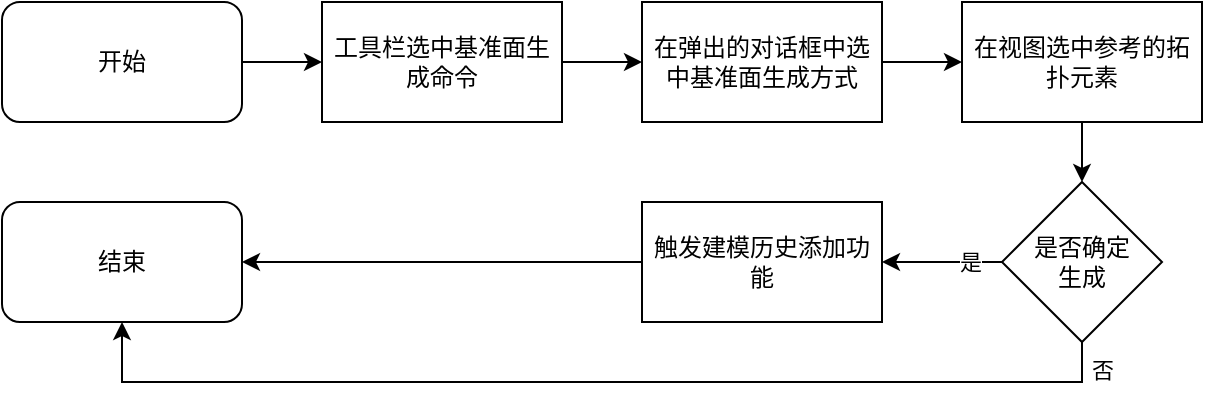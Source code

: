 <mxfile version="22.0.8" type="github">
  <diagram name="第 1 页" id="pvJT21Bhqj4TfIoRa88W">
    <mxGraphModel dx="1290" dy="580" grid="1" gridSize="10" guides="1" tooltips="1" connect="1" arrows="1" fold="1" page="1" pageScale="1" pageWidth="827" pageHeight="1169" math="0" shadow="0">
      <root>
        <mxCell id="0" />
        <mxCell id="1" parent="0" />
        <mxCell id="L_myTcedaijPNxLeeU8w-27" style="edgeStyle=orthogonalEdgeStyle;rounded=0;orthogonalLoop=1;jettySize=auto;html=1;entryX=0;entryY=0.5;entryDx=0;entryDy=0;" edge="1" parent="1" source="L_myTcedaijPNxLeeU8w-17" target="L_myTcedaijPNxLeeU8w-18">
          <mxGeometry relative="1" as="geometry" />
        </mxCell>
        <mxCell id="L_myTcedaijPNxLeeU8w-17" value="开始" style="rounded=1;whiteSpace=wrap;html=1;" vertex="1" parent="1">
          <mxGeometry x="320" y="320" width="120" height="60" as="geometry" />
        </mxCell>
        <mxCell id="L_myTcedaijPNxLeeU8w-28" style="edgeStyle=orthogonalEdgeStyle;rounded=0;orthogonalLoop=1;jettySize=auto;html=1;entryX=0;entryY=0.5;entryDx=0;entryDy=0;" edge="1" parent="1" source="L_myTcedaijPNxLeeU8w-18" target="L_myTcedaijPNxLeeU8w-19">
          <mxGeometry relative="1" as="geometry" />
        </mxCell>
        <mxCell id="L_myTcedaijPNxLeeU8w-18" value="工具栏选中基准面生成命令" style="rounded=0;whiteSpace=wrap;html=1;" vertex="1" parent="1">
          <mxGeometry x="480" y="320" width="120" height="60" as="geometry" />
        </mxCell>
        <mxCell id="L_myTcedaijPNxLeeU8w-29" style="edgeStyle=orthogonalEdgeStyle;rounded=0;orthogonalLoop=1;jettySize=auto;html=1;entryX=0;entryY=0.5;entryDx=0;entryDy=0;" edge="1" parent="1" source="L_myTcedaijPNxLeeU8w-19" target="L_myTcedaijPNxLeeU8w-20">
          <mxGeometry relative="1" as="geometry" />
        </mxCell>
        <mxCell id="L_myTcedaijPNxLeeU8w-19" value="在弹出的对话框中选中基准面生成方式" style="rounded=0;whiteSpace=wrap;html=1;" vertex="1" parent="1">
          <mxGeometry x="640" y="320" width="120" height="60" as="geometry" />
        </mxCell>
        <mxCell id="L_myTcedaijPNxLeeU8w-30" style="edgeStyle=orthogonalEdgeStyle;rounded=0;orthogonalLoop=1;jettySize=auto;html=1;entryX=0.5;entryY=0;entryDx=0;entryDy=0;" edge="1" parent="1" source="L_myTcedaijPNxLeeU8w-20" target="L_myTcedaijPNxLeeU8w-22">
          <mxGeometry relative="1" as="geometry" />
        </mxCell>
        <mxCell id="L_myTcedaijPNxLeeU8w-20" value="在视图选中参考的拓扑元素" style="rounded=0;whiteSpace=wrap;html=1;" vertex="1" parent="1">
          <mxGeometry x="800" y="320" width="120" height="60" as="geometry" />
        </mxCell>
        <mxCell id="L_myTcedaijPNxLeeU8w-26" style="edgeStyle=orthogonalEdgeStyle;rounded=0;orthogonalLoop=1;jettySize=auto;html=1;entryX=1;entryY=0.5;entryDx=0;entryDy=0;" edge="1" parent="1" source="L_myTcedaijPNxLeeU8w-21" target="L_myTcedaijPNxLeeU8w-23">
          <mxGeometry relative="1" as="geometry" />
        </mxCell>
        <mxCell id="L_myTcedaijPNxLeeU8w-21" value="触发建模历史添加功能" style="rounded=0;whiteSpace=wrap;html=1;" vertex="1" parent="1">
          <mxGeometry x="640" y="420" width="120" height="60" as="geometry" />
        </mxCell>
        <mxCell id="L_myTcedaijPNxLeeU8w-24" style="edgeStyle=orthogonalEdgeStyle;rounded=0;orthogonalLoop=1;jettySize=auto;html=1;" edge="1" parent="1" source="L_myTcedaijPNxLeeU8w-22" target="L_myTcedaijPNxLeeU8w-21">
          <mxGeometry relative="1" as="geometry" />
        </mxCell>
        <mxCell id="L_myTcedaijPNxLeeU8w-31" value="是" style="edgeLabel;html=1;align=center;verticalAlign=middle;resizable=0;points=[];" vertex="1" connectable="0" parent="L_myTcedaijPNxLeeU8w-24">
          <mxGeometry x="-0.46" relative="1" as="geometry">
            <mxPoint as="offset" />
          </mxGeometry>
        </mxCell>
        <mxCell id="L_myTcedaijPNxLeeU8w-25" style="edgeStyle=orthogonalEdgeStyle;rounded=0;orthogonalLoop=1;jettySize=auto;html=1;entryX=0.5;entryY=1;entryDx=0;entryDy=0;" edge="1" parent="1" source="L_myTcedaijPNxLeeU8w-22" target="L_myTcedaijPNxLeeU8w-23">
          <mxGeometry relative="1" as="geometry">
            <Array as="points">
              <mxPoint x="860" y="510" />
              <mxPoint x="380" y="510" />
            </Array>
          </mxGeometry>
        </mxCell>
        <mxCell id="L_myTcedaijPNxLeeU8w-32" value="否" style="edgeLabel;html=1;align=center;verticalAlign=middle;resizable=0;points=[];" vertex="1" connectable="0" parent="L_myTcedaijPNxLeeU8w-25">
          <mxGeometry x="-0.949" y="-1" relative="1" as="geometry">
            <mxPoint x="11" as="offset" />
          </mxGeometry>
        </mxCell>
        <mxCell id="L_myTcedaijPNxLeeU8w-22" value="是否确定&lt;br&gt;生成" style="rhombus;whiteSpace=wrap;html=1;" vertex="1" parent="1">
          <mxGeometry x="820" y="410" width="80" height="80" as="geometry" />
        </mxCell>
        <mxCell id="L_myTcedaijPNxLeeU8w-23" value="结束" style="rounded=1;whiteSpace=wrap;html=1;" vertex="1" parent="1">
          <mxGeometry x="320" y="420" width="120" height="60" as="geometry" />
        </mxCell>
      </root>
    </mxGraphModel>
  </diagram>
</mxfile>
